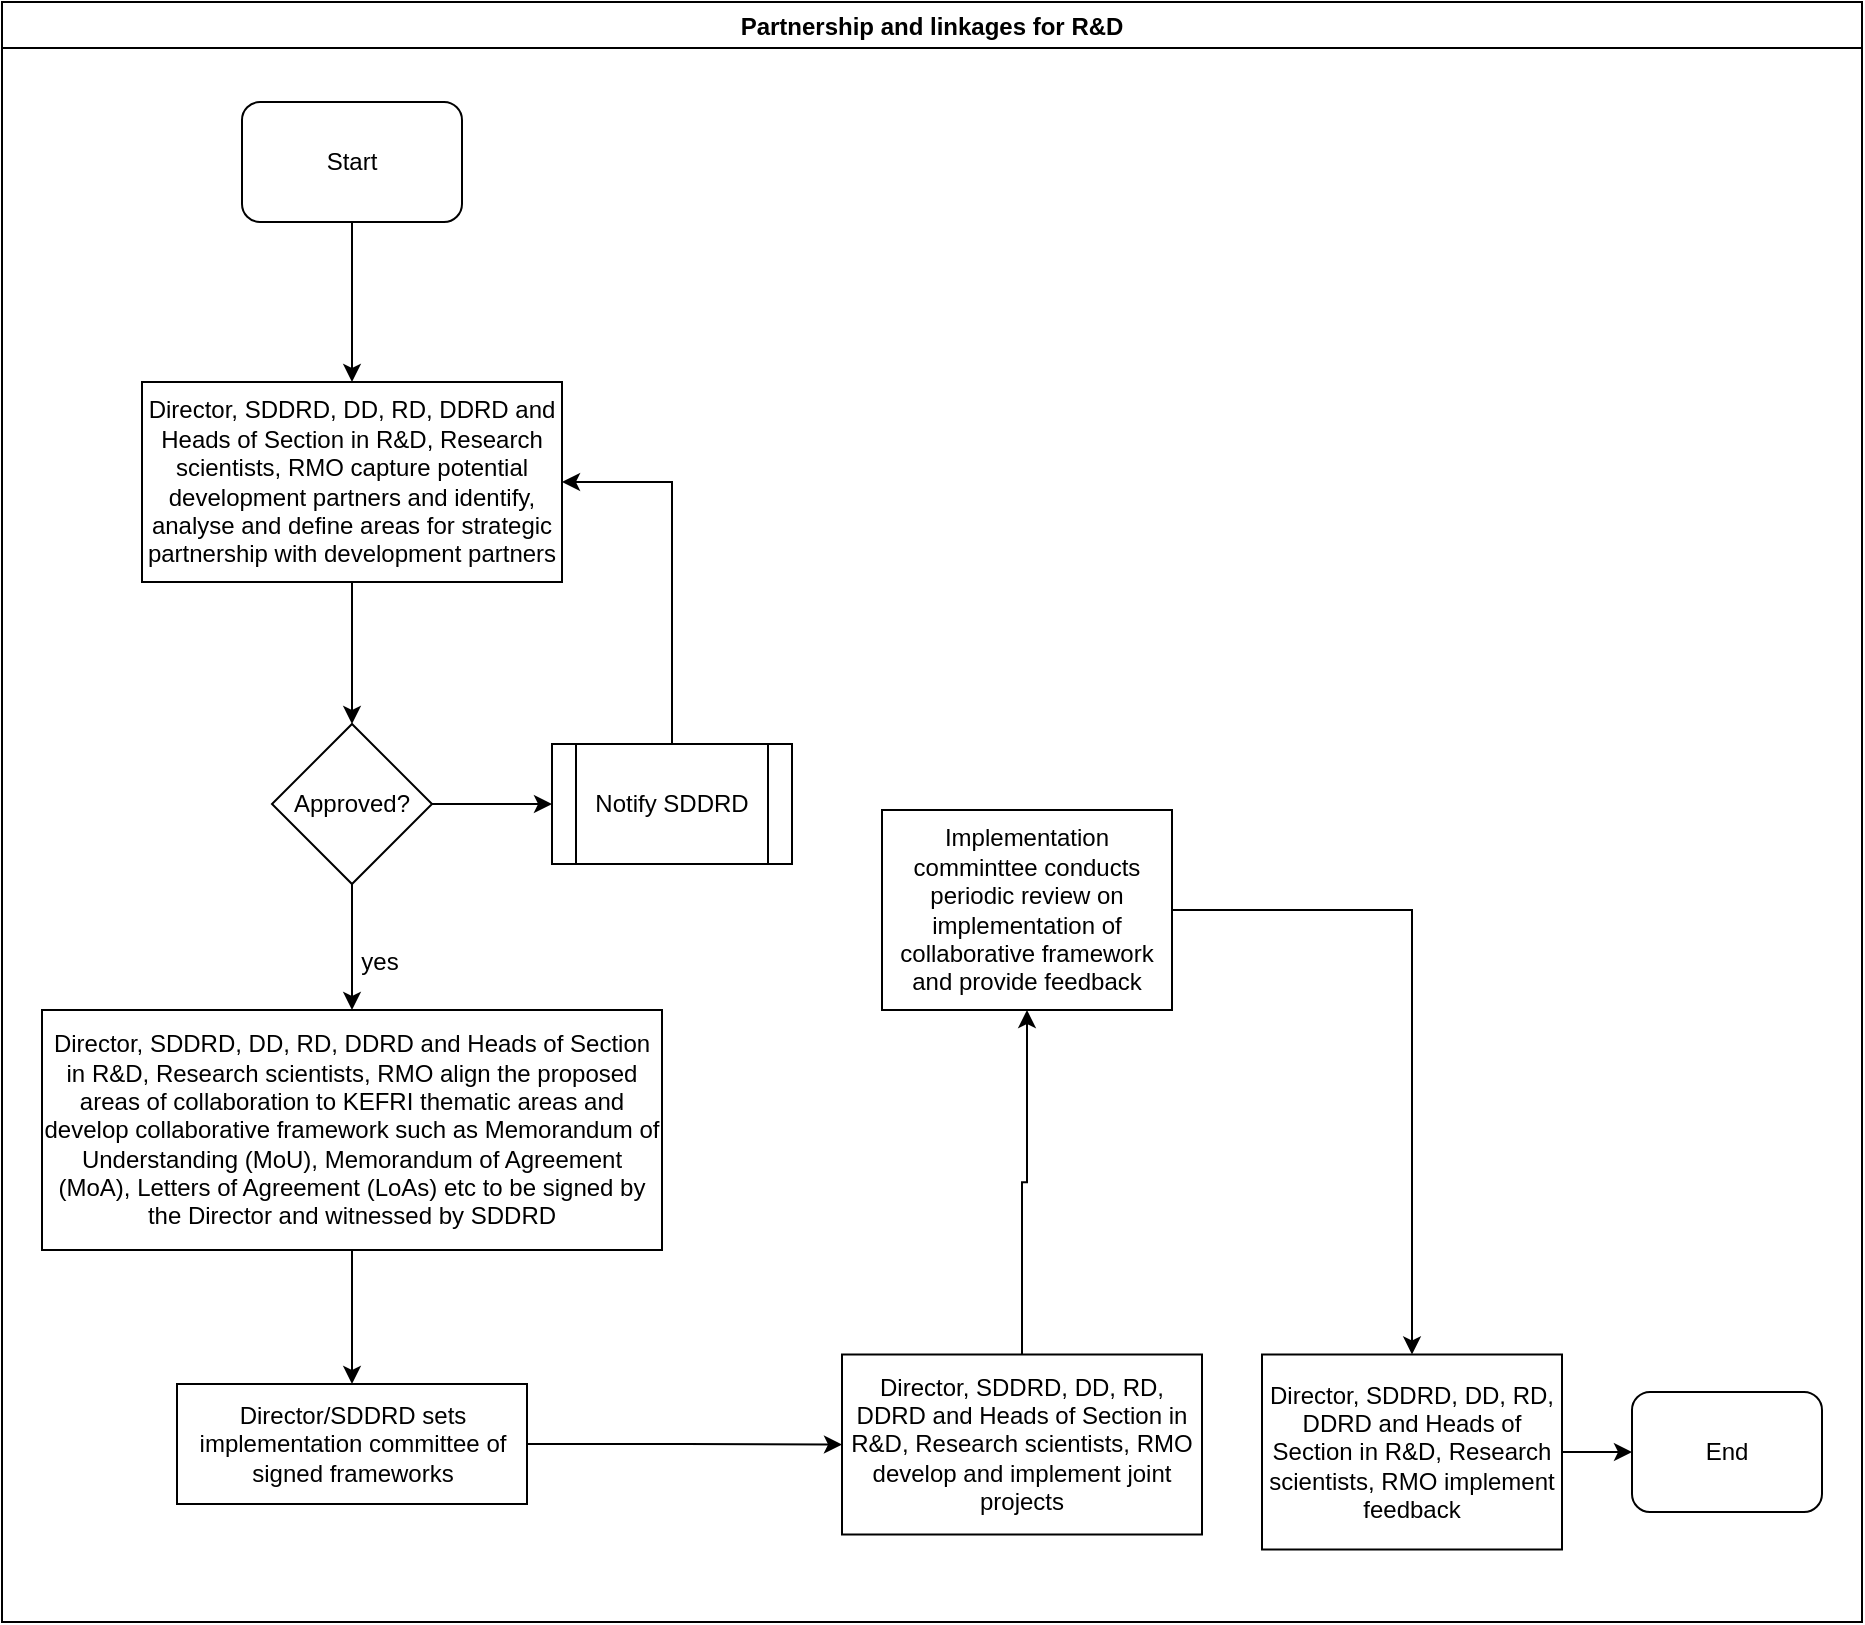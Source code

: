 <mxfile version="14.2.7" type="github">
  <diagram id="0PrhKRIFw6qlqC9RMZtA" name="Page-1">
    <mxGraphModel dx="1038" dy="547" grid="1" gridSize="10" guides="1" tooltips="1" connect="1" arrows="1" fold="1" page="1" pageScale="1" pageWidth="1169" pageHeight="827" math="0" shadow="0">
      <root>
        <mxCell id="0" />
        <mxCell id="1" parent="0" />
        <mxCell id="HKwQ_pfw1XNA54thK0XF-1" value="Partnership and linkages for R&amp;D" style="swimlane;" parent="1" vertex="1">
          <mxGeometry x="10" y="10" width="930" height="810" as="geometry" />
        </mxCell>
        <mxCell id="HKwQ_pfw1XNA54thK0XF-2" value="Start" style="rounded=1;whiteSpace=wrap;html=1;" parent="HKwQ_pfw1XNA54thK0XF-1" vertex="1">
          <mxGeometry x="120" y="50" width="110" height="60" as="geometry" />
        </mxCell>
        <mxCell id="HKwQ_pfw1XNA54thK0XF-5" value="Director, SDDRD, DD, RD, DDRD and Heads of Section in R&amp;amp;D, Research scientists, RMO capture potential development partners and identify, analyse and define areas for strategic partnership with development partners" style="rounded=0;whiteSpace=wrap;html=1;" parent="HKwQ_pfw1XNA54thK0XF-1" vertex="1">
          <mxGeometry x="70" y="190" width="210" height="100" as="geometry" />
        </mxCell>
        <mxCell id="HKwQ_pfw1XNA54thK0XF-4" value="" style="edgeStyle=orthogonalEdgeStyle;rounded=0;orthogonalLoop=1;jettySize=auto;html=1;" parent="HKwQ_pfw1XNA54thK0XF-1" source="HKwQ_pfw1XNA54thK0XF-2" target="HKwQ_pfw1XNA54thK0XF-5" edge="1">
          <mxGeometry relative="1" as="geometry">
            <mxPoint x="175" y="190" as="targetPoint" />
          </mxGeometry>
        </mxCell>
        <mxCell id="HKwQ_pfw1XNA54thK0XF-6" value="Director, SDDRD, DD, RD, DDRD and Heads of Section in R&amp;amp;D, Research scientists, RMO align the proposed areas of collaboration to KEFRI thematic areas and develop collaborative framework such as Memorandum of Understanding (MoU), Memorandum of Agreement (MoA), Letters of Agreement (LoAs) etc to be signed by the Director and witnessed by SDDRD" style="whiteSpace=wrap;html=1;rounded=0;" parent="HKwQ_pfw1XNA54thK0XF-1" vertex="1">
          <mxGeometry x="20" y="504" width="310" height="120" as="geometry" />
        </mxCell>
        <mxCell id="HKwQ_pfw1XNA54thK0XF-8" value="Director/SDDRD sets implementation committee of signed frameworks" style="whiteSpace=wrap;html=1;rounded=0;" parent="HKwQ_pfw1XNA54thK0XF-1" vertex="1">
          <mxGeometry x="87.5" y="691" width="175" height="60" as="geometry" />
        </mxCell>
        <mxCell id="HKwQ_pfw1XNA54thK0XF-9" value="" style="edgeStyle=orthogonalEdgeStyle;rounded=0;orthogonalLoop=1;jettySize=auto;html=1;" parent="HKwQ_pfw1XNA54thK0XF-1" source="HKwQ_pfw1XNA54thK0XF-6" target="HKwQ_pfw1XNA54thK0XF-8" edge="1">
          <mxGeometry relative="1" as="geometry" />
        </mxCell>
        <mxCell id="HKwQ_pfw1XNA54thK0XF-10" value="Director, SDDRD, DD, RD, DDRD and Heads of Section in R&amp;amp;D, Research scientists, RMO develop and implement joint projects" style="whiteSpace=wrap;html=1;rounded=0;" parent="HKwQ_pfw1XNA54thK0XF-1" vertex="1">
          <mxGeometry x="420" y="676.25" width="180" height="90" as="geometry" />
        </mxCell>
        <mxCell id="HKwQ_pfw1XNA54thK0XF-11" value="" style="edgeStyle=orthogonalEdgeStyle;rounded=0;orthogonalLoop=1;jettySize=auto;html=1;" parent="HKwQ_pfw1XNA54thK0XF-1" source="HKwQ_pfw1XNA54thK0XF-8" target="HKwQ_pfw1XNA54thK0XF-10" edge="1">
          <mxGeometry relative="1" as="geometry" />
        </mxCell>
        <mxCell id="HKwQ_pfw1XNA54thK0XF-12" value="Implementation comminttee conducts periodic review on implementation of collaborative framework and provide feedback" style="whiteSpace=wrap;html=1;rounded=0;" parent="HKwQ_pfw1XNA54thK0XF-1" vertex="1">
          <mxGeometry x="440" y="404" width="145" height="100" as="geometry" />
        </mxCell>
        <mxCell id="HKwQ_pfw1XNA54thK0XF-13" value="" style="edgeStyle=orthogonalEdgeStyle;rounded=0;orthogonalLoop=1;jettySize=auto;html=1;" parent="HKwQ_pfw1XNA54thK0XF-1" source="HKwQ_pfw1XNA54thK0XF-10" target="HKwQ_pfw1XNA54thK0XF-12" edge="1">
          <mxGeometry relative="1" as="geometry" />
        </mxCell>
        <mxCell id="HKwQ_pfw1XNA54thK0XF-14" value="Director, SDDRD, DD, RD, DDRD and Heads of Section in R&amp;amp;D, Research scientists, RMO implement feedback " style="whiteSpace=wrap;html=1;rounded=0;" parent="HKwQ_pfw1XNA54thK0XF-1" vertex="1">
          <mxGeometry x="630" y="676.25" width="150" height="97.5" as="geometry" />
        </mxCell>
        <mxCell id="HKwQ_pfw1XNA54thK0XF-15" value="" style="edgeStyle=orthogonalEdgeStyle;rounded=0;orthogonalLoop=1;jettySize=auto;html=1;" parent="HKwQ_pfw1XNA54thK0XF-1" source="HKwQ_pfw1XNA54thK0XF-12" target="HKwQ_pfw1XNA54thK0XF-14" edge="1">
          <mxGeometry relative="1" as="geometry" />
        </mxCell>
        <mxCell id="cVOAtnxH5SlG76SNvIh0-9" value="yes" style="text;html=1;strokeColor=none;fillColor=none;align=center;verticalAlign=middle;whiteSpace=wrap;rounded=0;" vertex="1" parent="HKwQ_pfw1XNA54thK0XF-1">
          <mxGeometry x="169" y="470" width="40" height="20" as="geometry" />
        </mxCell>
        <mxCell id="HKwQ_pfw1XNA54thK0XF-17" value="" style="edgeStyle=orthogonalEdgeStyle;rounded=0;orthogonalLoop=1;jettySize=auto;html=1;" parent="1" source="HKwQ_pfw1XNA54thK0XF-14" target="HKwQ_pfw1XNA54thK0XF-18" edge="1">
          <mxGeometry relative="1" as="geometry">
            <mxPoint x="885" y="735" as="targetPoint" />
          </mxGeometry>
        </mxCell>
        <mxCell id="HKwQ_pfw1XNA54thK0XF-18" value="End" style="rounded=1;whiteSpace=wrap;html=1;" parent="1" vertex="1">
          <mxGeometry x="825" y="705" width="95" height="60" as="geometry" />
        </mxCell>
        <mxCell id="cVOAtnxH5SlG76SNvIh0-6" value="" style="edgeStyle=orthogonalEdgeStyle;rounded=0;orthogonalLoop=1;jettySize=auto;html=1;entryX=0.5;entryY=0;entryDx=0;entryDy=0;" edge="1" parent="1" source="cVOAtnxH5SlG76SNvIh0-3" target="HKwQ_pfw1XNA54thK0XF-6">
          <mxGeometry relative="1" as="geometry">
            <mxPoint x="185" y="560" as="targetPoint" />
          </mxGeometry>
        </mxCell>
        <mxCell id="cVOAtnxH5SlG76SNvIh0-11" value="" style="edgeStyle=orthogonalEdgeStyle;rounded=0;orthogonalLoop=1;jettySize=auto;html=1;" edge="1" parent="1" source="cVOAtnxH5SlG76SNvIh0-3" target="cVOAtnxH5SlG76SNvIh0-10">
          <mxGeometry relative="1" as="geometry" />
        </mxCell>
        <mxCell id="cVOAtnxH5SlG76SNvIh0-3" value="Approved?" style="rhombus;whiteSpace=wrap;html=1;rounded=0;" vertex="1" parent="1">
          <mxGeometry x="145" y="371" width="80" height="80" as="geometry" />
        </mxCell>
        <mxCell id="cVOAtnxH5SlG76SNvIh0-4" value="" style="edgeStyle=orthogonalEdgeStyle;rounded=0;orthogonalLoop=1;jettySize=auto;html=1;" edge="1" parent="1" source="HKwQ_pfw1XNA54thK0XF-5" target="cVOAtnxH5SlG76SNvIh0-3">
          <mxGeometry relative="1" as="geometry" />
        </mxCell>
        <mxCell id="cVOAtnxH5SlG76SNvIh0-13" value="" style="edgeStyle=orthogonalEdgeStyle;rounded=0;orthogonalLoop=1;jettySize=auto;html=1;entryX=1;entryY=0.5;entryDx=0;entryDy=0;" edge="1" parent="1" source="cVOAtnxH5SlG76SNvIh0-10" target="HKwQ_pfw1XNA54thK0XF-5">
          <mxGeometry relative="1" as="geometry">
            <mxPoint x="345" y="320" as="targetPoint" />
          </mxGeometry>
        </mxCell>
        <mxCell id="cVOAtnxH5SlG76SNvIh0-10" value="Notify SDDRD" style="shape=process;whiteSpace=wrap;html=1;backgroundOutline=1;rounded=0;" vertex="1" parent="1">
          <mxGeometry x="285" y="381" width="120" height="60" as="geometry" />
        </mxCell>
      </root>
    </mxGraphModel>
  </diagram>
</mxfile>
